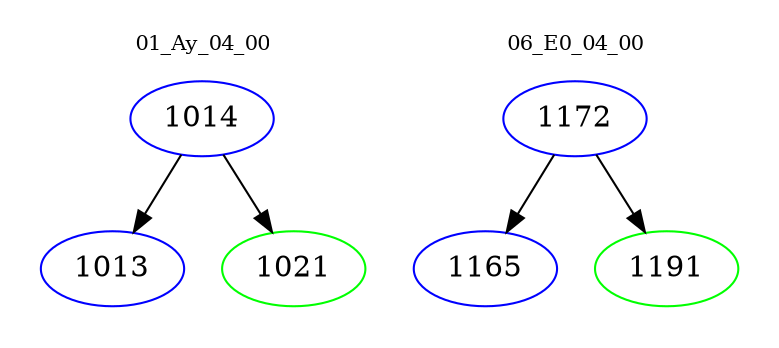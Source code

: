 digraph{
subgraph cluster_0 {
color = white
label = "01_Ay_04_00";
fontsize=10;
T0_1014 [label="1014", color="blue"]
T0_1014 -> T0_1013 [color="black"]
T0_1013 [label="1013", color="blue"]
T0_1014 -> T0_1021 [color="black"]
T0_1021 [label="1021", color="green"]
}
subgraph cluster_1 {
color = white
label = "06_E0_04_00";
fontsize=10;
T1_1172 [label="1172", color="blue"]
T1_1172 -> T1_1165 [color="black"]
T1_1165 [label="1165", color="blue"]
T1_1172 -> T1_1191 [color="black"]
T1_1191 [label="1191", color="green"]
}
}
